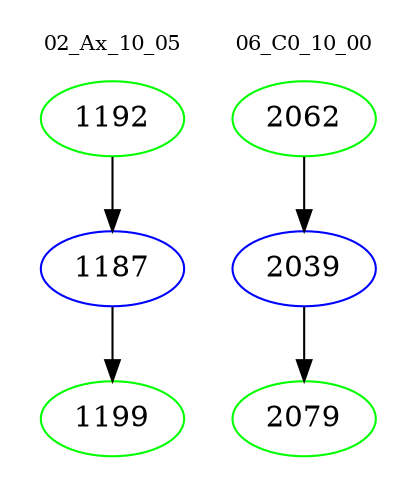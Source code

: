 digraph{
subgraph cluster_0 {
color = white
label = "02_Ax_10_05";
fontsize=10;
T0_1192 [label="1192", color="green"]
T0_1192 -> T0_1187 [color="black"]
T0_1187 [label="1187", color="blue"]
T0_1187 -> T0_1199 [color="black"]
T0_1199 [label="1199", color="green"]
}
subgraph cluster_1 {
color = white
label = "06_C0_10_00";
fontsize=10;
T1_2062 [label="2062", color="green"]
T1_2062 -> T1_2039 [color="black"]
T1_2039 [label="2039", color="blue"]
T1_2039 -> T1_2079 [color="black"]
T1_2079 [label="2079", color="green"]
}
}
